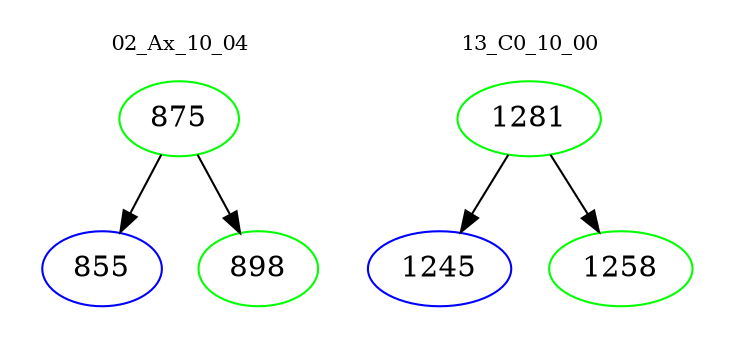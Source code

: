 digraph{
subgraph cluster_0 {
color = white
label = "02_Ax_10_04";
fontsize=10;
T0_875 [label="875", color="green"]
T0_875 -> T0_855 [color="black"]
T0_855 [label="855", color="blue"]
T0_875 -> T0_898 [color="black"]
T0_898 [label="898", color="green"]
}
subgraph cluster_1 {
color = white
label = "13_C0_10_00";
fontsize=10;
T1_1281 [label="1281", color="green"]
T1_1281 -> T1_1245 [color="black"]
T1_1245 [label="1245", color="blue"]
T1_1281 -> T1_1258 [color="black"]
T1_1258 [label="1258", color="green"]
}
}
